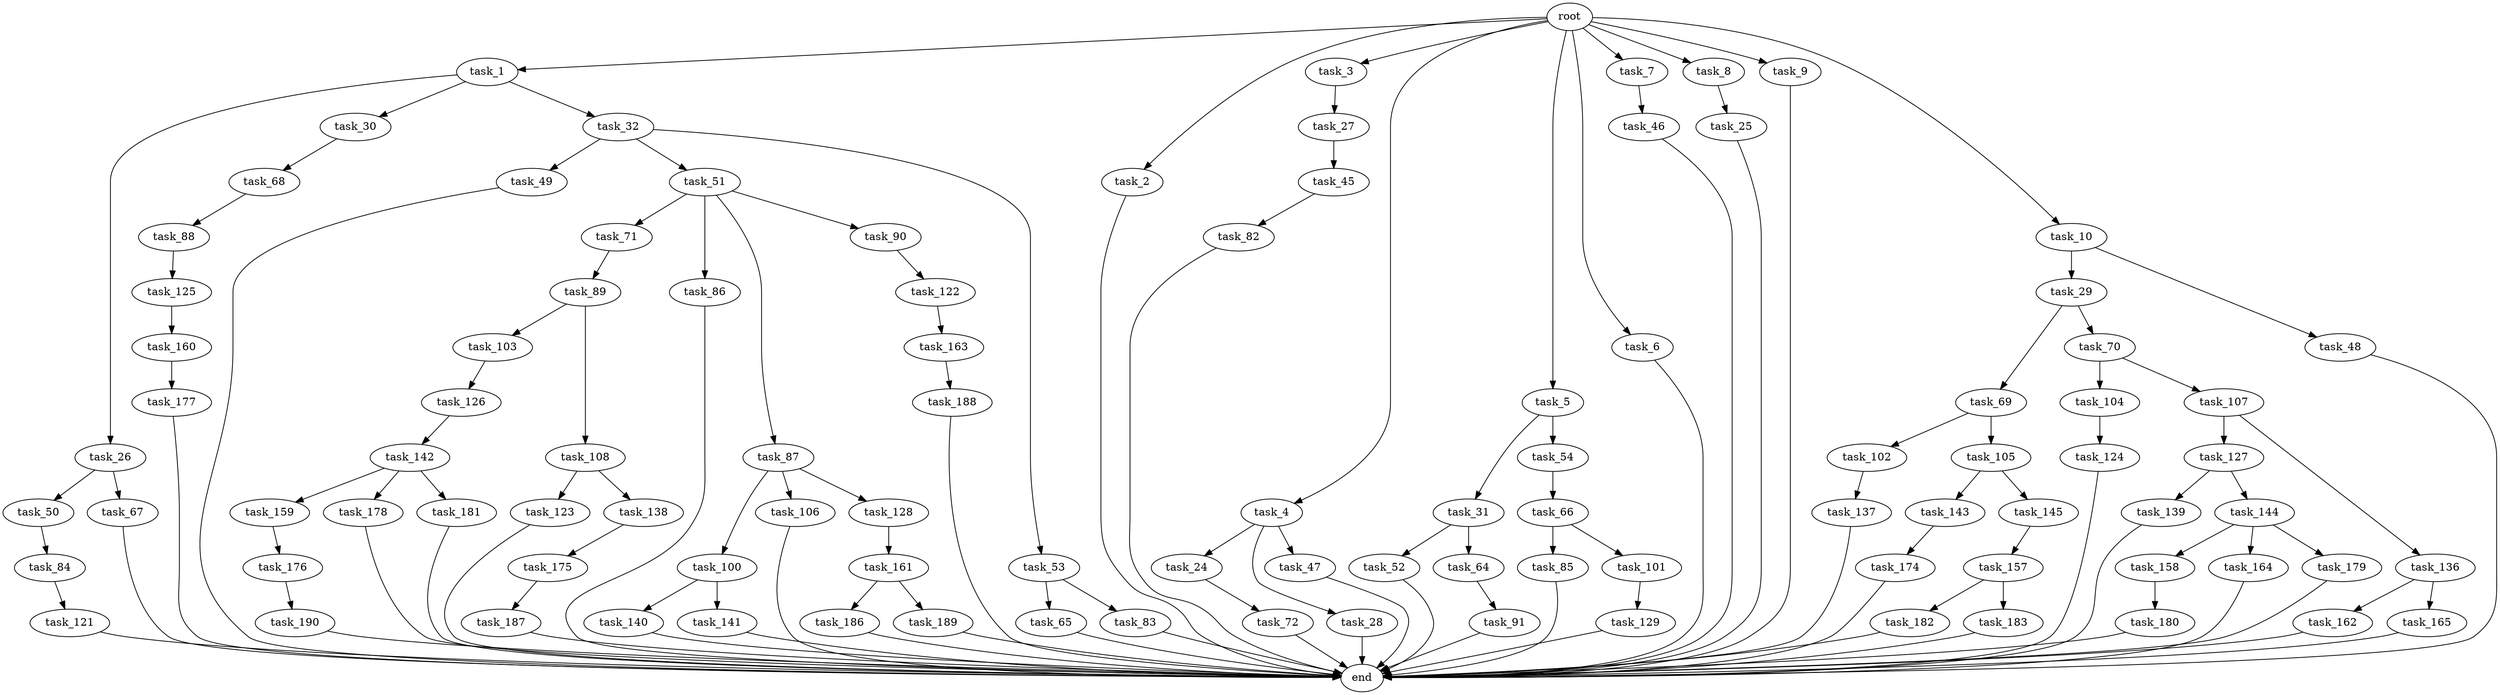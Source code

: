 digraph G {
  root [size="0.000000"];
  task_1 [size="10.240000"];
  task_2 [size="10.240000"];
  task_3 [size="10.240000"];
  task_4 [size="10.240000"];
  task_5 [size="10.240000"];
  task_6 [size="10.240000"];
  task_7 [size="10.240000"];
  task_8 [size="10.240000"];
  task_9 [size="10.240000"];
  task_10 [size="10.240000"];
  task_24 [size="6957847019.520000"];
  task_25 [size="8589934592.000000"];
  task_26 [size="8589934592.000000"];
  task_27 [size="3092376453.120000"];
  task_28 [size="6957847019.520000"];
  task_29 [size="3092376453.120000"];
  task_30 [size="8589934592.000000"];
  task_31 [size="3092376453.120000"];
  task_32 [size="8589934592.000000"];
  task_45 [size="4209067950.080000"];
  task_46 [size="6957847019.520000"];
  task_47 [size="6957847019.520000"];
  task_48 [size="3092376453.120000"];
  task_49 [size="8589934592.000000"];
  task_50 [size="1374389534.720000"];
  task_51 [size="8589934592.000000"];
  task_52 [size="3092376453.120000"];
  task_53 [size="8589934592.000000"];
  task_54 [size="3092376453.120000"];
  task_64 [size="3092376453.120000"];
  task_65 [size="773094113.280000"];
  task_66 [size="3092376453.120000"];
  task_67 [size="1374389534.720000"];
  task_68 [size="5497558138.880000"];
  task_69 [size="8589934592.000000"];
  task_70 [size="8589934592.000000"];
  task_71 [size="6957847019.520000"];
  task_72 [size="4209067950.080000"];
  task_82 [size="773094113.280000"];
  task_83 [size="773094113.280000"];
  task_84 [size="5497558138.880000"];
  task_85 [size="343597383.680000"];
  task_86 [size="6957847019.520000"];
  task_87 [size="6957847019.520000"];
  task_88 [size="343597383.680000"];
  task_89 [size="8589934592.000000"];
  task_90 [size="6957847019.520000"];
  task_91 [size="5497558138.880000"];
  task_100 [size="1374389534.720000"];
  task_101 [size="343597383.680000"];
  task_102 [size="2147483648.000000"];
  task_103 [size="3092376453.120000"];
  task_104 [size="3092376453.120000"];
  task_105 [size="2147483648.000000"];
  task_106 [size="1374389534.720000"];
  task_107 [size="3092376453.120000"];
  task_108 [size="3092376453.120000"];
  task_121 [size="1374389534.720000"];
  task_122 [size="4209067950.080000"];
  task_123 [size="8589934592.000000"];
  task_124 [size="5497558138.880000"];
  task_125 [size="1374389534.720000"];
  task_126 [size="3092376453.120000"];
  task_127 [size="3092376453.120000"];
  task_128 [size="1374389534.720000"];
  task_129 [size="8589934592.000000"];
  task_136 [size="3092376453.120000"];
  task_137 [size="1374389534.720000"];
  task_138 [size="8589934592.000000"];
  task_139 [size="6957847019.520000"];
  task_140 [size="6957847019.520000"];
  task_141 [size="6957847019.520000"];
  task_142 [size="343597383.680000"];
  task_143 [size="343597383.680000"];
  task_144 [size="6957847019.520000"];
  task_145 [size="343597383.680000"];
  task_157 [size="2147483648.000000"];
  task_158 [size="4209067950.080000"];
  task_159 [size="773094113.280000"];
  task_160 [size="8589934592.000000"];
  task_161 [size="343597383.680000"];
  task_162 [size="2147483648.000000"];
  task_163 [size="343597383.680000"];
  task_164 [size="4209067950.080000"];
  task_165 [size="2147483648.000000"];
  task_174 [size="343597383.680000"];
  task_175 [size="2147483648.000000"];
  task_176 [size="4209067950.080000"];
  task_177 [size="343597383.680000"];
  task_178 [size="773094113.280000"];
  task_179 [size="4209067950.080000"];
  task_180 [size="5497558138.880000"];
  task_181 [size="773094113.280000"];
  task_182 [size="773094113.280000"];
  task_183 [size="773094113.280000"];
  task_186 [size="3092376453.120000"];
  task_187 [size="8589934592.000000"];
  task_188 [size="1374389534.720000"];
  task_189 [size="3092376453.120000"];
  task_190 [size="4209067950.080000"];
  end [size="0.000000"];

  root -> task_1 [size="1.000000"];
  root -> task_2 [size="1.000000"];
  root -> task_3 [size="1.000000"];
  root -> task_4 [size="1.000000"];
  root -> task_5 [size="1.000000"];
  root -> task_6 [size="1.000000"];
  root -> task_7 [size="1.000000"];
  root -> task_8 [size="1.000000"];
  root -> task_9 [size="1.000000"];
  root -> task_10 [size="1.000000"];
  task_1 -> task_26 [size="838860800.000000"];
  task_1 -> task_30 [size="838860800.000000"];
  task_1 -> task_32 [size="838860800.000000"];
  task_2 -> end [size="1.000000"];
  task_3 -> task_27 [size="301989888.000000"];
  task_4 -> task_24 [size="679477248.000000"];
  task_4 -> task_28 [size="679477248.000000"];
  task_4 -> task_47 [size="679477248.000000"];
  task_5 -> task_31 [size="301989888.000000"];
  task_5 -> task_54 [size="301989888.000000"];
  task_6 -> end [size="1.000000"];
  task_7 -> task_46 [size="679477248.000000"];
  task_8 -> task_25 [size="838860800.000000"];
  task_9 -> end [size="1.000000"];
  task_10 -> task_29 [size="301989888.000000"];
  task_10 -> task_48 [size="301989888.000000"];
  task_24 -> task_72 [size="411041792.000000"];
  task_25 -> end [size="1.000000"];
  task_26 -> task_50 [size="134217728.000000"];
  task_26 -> task_67 [size="134217728.000000"];
  task_27 -> task_45 [size="411041792.000000"];
  task_28 -> end [size="1.000000"];
  task_29 -> task_69 [size="838860800.000000"];
  task_29 -> task_70 [size="838860800.000000"];
  task_30 -> task_68 [size="536870912.000000"];
  task_31 -> task_52 [size="301989888.000000"];
  task_31 -> task_64 [size="301989888.000000"];
  task_32 -> task_49 [size="838860800.000000"];
  task_32 -> task_51 [size="838860800.000000"];
  task_32 -> task_53 [size="838860800.000000"];
  task_45 -> task_82 [size="75497472.000000"];
  task_46 -> end [size="1.000000"];
  task_47 -> end [size="1.000000"];
  task_48 -> end [size="1.000000"];
  task_49 -> end [size="1.000000"];
  task_50 -> task_84 [size="536870912.000000"];
  task_51 -> task_71 [size="679477248.000000"];
  task_51 -> task_86 [size="679477248.000000"];
  task_51 -> task_87 [size="679477248.000000"];
  task_51 -> task_90 [size="679477248.000000"];
  task_52 -> end [size="1.000000"];
  task_53 -> task_65 [size="75497472.000000"];
  task_53 -> task_83 [size="75497472.000000"];
  task_54 -> task_66 [size="301989888.000000"];
  task_64 -> task_91 [size="536870912.000000"];
  task_65 -> end [size="1.000000"];
  task_66 -> task_85 [size="33554432.000000"];
  task_66 -> task_101 [size="33554432.000000"];
  task_67 -> end [size="1.000000"];
  task_68 -> task_88 [size="33554432.000000"];
  task_69 -> task_102 [size="209715200.000000"];
  task_69 -> task_105 [size="209715200.000000"];
  task_70 -> task_104 [size="301989888.000000"];
  task_70 -> task_107 [size="301989888.000000"];
  task_71 -> task_89 [size="838860800.000000"];
  task_72 -> end [size="1.000000"];
  task_82 -> end [size="1.000000"];
  task_83 -> end [size="1.000000"];
  task_84 -> task_121 [size="134217728.000000"];
  task_85 -> end [size="1.000000"];
  task_86 -> end [size="1.000000"];
  task_87 -> task_100 [size="134217728.000000"];
  task_87 -> task_106 [size="134217728.000000"];
  task_87 -> task_128 [size="134217728.000000"];
  task_88 -> task_125 [size="134217728.000000"];
  task_89 -> task_103 [size="301989888.000000"];
  task_89 -> task_108 [size="301989888.000000"];
  task_90 -> task_122 [size="411041792.000000"];
  task_91 -> end [size="1.000000"];
  task_100 -> task_140 [size="679477248.000000"];
  task_100 -> task_141 [size="679477248.000000"];
  task_101 -> task_129 [size="838860800.000000"];
  task_102 -> task_137 [size="134217728.000000"];
  task_103 -> task_126 [size="301989888.000000"];
  task_104 -> task_124 [size="536870912.000000"];
  task_105 -> task_143 [size="33554432.000000"];
  task_105 -> task_145 [size="33554432.000000"];
  task_106 -> end [size="1.000000"];
  task_107 -> task_127 [size="301989888.000000"];
  task_107 -> task_136 [size="301989888.000000"];
  task_108 -> task_123 [size="838860800.000000"];
  task_108 -> task_138 [size="838860800.000000"];
  task_121 -> end [size="1.000000"];
  task_122 -> task_163 [size="33554432.000000"];
  task_123 -> end [size="1.000000"];
  task_124 -> end [size="1.000000"];
  task_125 -> task_160 [size="838860800.000000"];
  task_126 -> task_142 [size="33554432.000000"];
  task_127 -> task_139 [size="679477248.000000"];
  task_127 -> task_144 [size="679477248.000000"];
  task_128 -> task_161 [size="33554432.000000"];
  task_129 -> end [size="1.000000"];
  task_136 -> task_162 [size="209715200.000000"];
  task_136 -> task_165 [size="209715200.000000"];
  task_137 -> end [size="1.000000"];
  task_138 -> task_175 [size="209715200.000000"];
  task_139 -> end [size="1.000000"];
  task_140 -> end [size="1.000000"];
  task_141 -> end [size="1.000000"];
  task_142 -> task_159 [size="75497472.000000"];
  task_142 -> task_178 [size="75497472.000000"];
  task_142 -> task_181 [size="75497472.000000"];
  task_143 -> task_174 [size="33554432.000000"];
  task_144 -> task_158 [size="411041792.000000"];
  task_144 -> task_164 [size="411041792.000000"];
  task_144 -> task_179 [size="411041792.000000"];
  task_145 -> task_157 [size="209715200.000000"];
  task_157 -> task_182 [size="75497472.000000"];
  task_157 -> task_183 [size="75497472.000000"];
  task_158 -> task_180 [size="536870912.000000"];
  task_159 -> task_176 [size="411041792.000000"];
  task_160 -> task_177 [size="33554432.000000"];
  task_161 -> task_186 [size="301989888.000000"];
  task_161 -> task_189 [size="301989888.000000"];
  task_162 -> end [size="1.000000"];
  task_163 -> task_188 [size="134217728.000000"];
  task_164 -> end [size="1.000000"];
  task_165 -> end [size="1.000000"];
  task_174 -> end [size="1.000000"];
  task_175 -> task_187 [size="838860800.000000"];
  task_176 -> task_190 [size="411041792.000000"];
  task_177 -> end [size="1.000000"];
  task_178 -> end [size="1.000000"];
  task_179 -> end [size="1.000000"];
  task_180 -> end [size="1.000000"];
  task_181 -> end [size="1.000000"];
  task_182 -> end [size="1.000000"];
  task_183 -> end [size="1.000000"];
  task_186 -> end [size="1.000000"];
  task_187 -> end [size="1.000000"];
  task_188 -> end [size="1.000000"];
  task_189 -> end [size="1.000000"];
  task_190 -> end [size="1.000000"];
}
